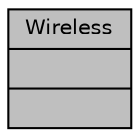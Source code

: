 digraph "Wireless"
{
  edge [fontname="Helvetica",fontsize="10",labelfontname="Helvetica",labelfontsize="10"];
  node [fontname="Helvetica",fontsize="10",shape=record];
  Node1 [label="{Wireless\n||}",height=0.2,width=0.4,color="black", fillcolor="grey75", style="filled", fontcolor="black"];
}
